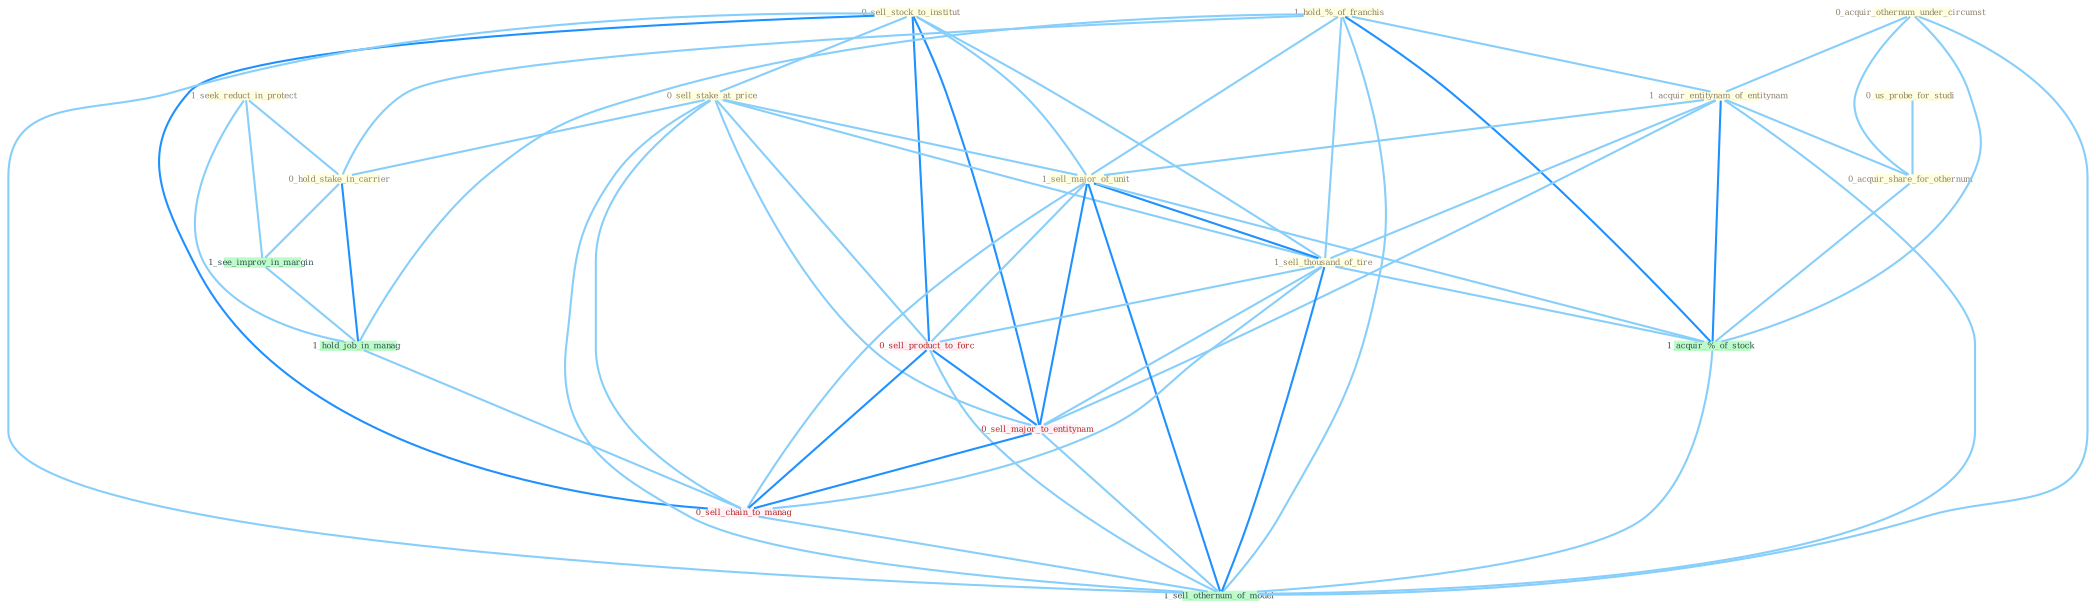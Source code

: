 Graph G{ 
    node
    [shape=polygon,style=filled,width=.5,height=.06,color="#BDFCC9",fixedsize=true,fontsize=4,
    fontcolor="#2f4f4f"];
    {node
    [color="#ffffe0", fontcolor="#8b7d6b"] "0_sell_stock_to_institut " "0_sell_stake_at_price " "0_acquir_othernum_under_circumst " "1_hold_%_of_franchis " "1_acquir_entitynam_of_entitynam " "1_sell_major_of_unit " "1_sell_thousand_of_tire " "1_seek_reduct_in_protect " "0_us_probe_for_studi " "0_hold_stake_in_carrier " "0_acquir_share_for_othernum "}
{node [color="#fff0f5", fontcolor="#b22222"] "0_sell_product_to_forc " "0_sell_major_to_entitynam " "0_sell_chain_to_manag "}
edge [color="#B0E2FF"];

	"0_sell_stock_to_institut " -- "0_sell_stake_at_price " [w="1", color="#87cefa" ];
	"0_sell_stock_to_institut " -- "1_sell_major_of_unit " [w="1", color="#87cefa" ];
	"0_sell_stock_to_institut " -- "1_sell_thousand_of_tire " [w="1", color="#87cefa" ];
	"0_sell_stock_to_institut " -- "0_sell_product_to_forc " [w="2", color="#1e90ff" , len=0.8];
	"0_sell_stock_to_institut " -- "0_sell_major_to_entitynam " [w="2", color="#1e90ff" , len=0.8];
	"0_sell_stock_to_institut " -- "0_sell_chain_to_manag " [w="2", color="#1e90ff" , len=0.8];
	"0_sell_stock_to_institut " -- "1_sell_othernum_of_model " [w="1", color="#87cefa" ];
	"0_sell_stake_at_price " -- "1_sell_major_of_unit " [w="1", color="#87cefa" ];
	"0_sell_stake_at_price " -- "1_sell_thousand_of_tire " [w="1", color="#87cefa" ];
	"0_sell_stake_at_price " -- "0_hold_stake_in_carrier " [w="1", color="#87cefa" ];
	"0_sell_stake_at_price " -- "0_sell_product_to_forc " [w="1", color="#87cefa" ];
	"0_sell_stake_at_price " -- "0_sell_major_to_entitynam " [w="1", color="#87cefa" ];
	"0_sell_stake_at_price " -- "0_sell_chain_to_manag " [w="1", color="#87cefa" ];
	"0_sell_stake_at_price " -- "1_sell_othernum_of_model " [w="1", color="#87cefa" ];
	"0_acquir_othernum_under_circumst " -- "1_acquir_entitynam_of_entitynam " [w="1", color="#87cefa" ];
	"0_acquir_othernum_under_circumst " -- "0_acquir_share_for_othernum " [w="1", color="#87cefa" ];
	"0_acquir_othernum_under_circumst " -- "1_acquir_%_of_stock " [w="1", color="#87cefa" ];
	"0_acquir_othernum_under_circumst " -- "1_sell_othernum_of_model " [w="1", color="#87cefa" ];
	"1_hold_%_of_franchis " -- "1_acquir_entitynam_of_entitynam " [w="1", color="#87cefa" ];
	"1_hold_%_of_franchis " -- "1_sell_major_of_unit " [w="1", color="#87cefa" ];
	"1_hold_%_of_franchis " -- "1_sell_thousand_of_tire " [w="1", color="#87cefa" ];
	"1_hold_%_of_franchis " -- "0_hold_stake_in_carrier " [w="1", color="#87cefa" ];
	"1_hold_%_of_franchis " -- "1_acquir_%_of_stock " [w="2", color="#1e90ff" , len=0.8];
	"1_hold_%_of_franchis " -- "1_hold_job_in_manag " [w="1", color="#87cefa" ];
	"1_hold_%_of_franchis " -- "1_sell_othernum_of_model " [w="1", color="#87cefa" ];
	"1_acquir_entitynam_of_entitynam " -- "1_sell_major_of_unit " [w="1", color="#87cefa" ];
	"1_acquir_entitynam_of_entitynam " -- "1_sell_thousand_of_tire " [w="1", color="#87cefa" ];
	"1_acquir_entitynam_of_entitynam " -- "0_acquir_share_for_othernum " [w="1", color="#87cefa" ];
	"1_acquir_entitynam_of_entitynam " -- "1_acquir_%_of_stock " [w="2", color="#1e90ff" , len=0.8];
	"1_acquir_entitynam_of_entitynam " -- "0_sell_major_to_entitynam " [w="1", color="#87cefa" ];
	"1_acquir_entitynam_of_entitynam " -- "1_sell_othernum_of_model " [w="1", color="#87cefa" ];
	"1_sell_major_of_unit " -- "1_sell_thousand_of_tire " [w="2", color="#1e90ff" , len=0.8];
	"1_sell_major_of_unit " -- "1_acquir_%_of_stock " [w="1", color="#87cefa" ];
	"1_sell_major_of_unit " -- "0_sell_product_to_forc " [w="1", color="#87cefa" ];
	"1_sell_major_of_unit " -- "0_sell_major_to_entitynam " [w="2", color="#1e90ff" , len=0.8];
	"1_sell_major_of_unit " -- "0_sell_chain_to_manag " [w="1", color="#87cefa" ];
	"1_sell_major_of_unit " -- "1_sell_othernum_of_model " [w="2", color="#1e90ff" , len=0.8];
	"1_sell_thousand_of_tire " -- "1_acquir_%_of_stock " [w="1", color="#87cefa" ];
	"1_sell_thousand_of_tire " -- "0_sell_product_to_forc " [w="1", color="#87cefa" ];
	"1_sell_thousand_of_tire " -- "0_sell_major_to_entitynam " [w="1", color="#87cefa" ];
	"1_sell_thousand_of_tire " -- "0_sell_chain_to_manag " [w="1", color="#87cefa" ];
	"1_sell_thousand_of_tire " -- "1_sell_othernum_of_model " [w="2", color="#1e90ff" , len=0.8];
	"1_seek_reduct_in_protect " -- "0_hold_stake_in_carrier " [w="1", color="#87cefa" ];
	"1_seek_reduct_in_protect " -- "1_see_improv_in_margin " [w="1", color="#87cefa" ];
	"1_seek_reduct_in_protect " -- "1_hold_job_in_manag " [w="1", color="#87cefa" ];
	"0_us_probe_for_studi " -- "0_acquir_share_for_othernum " [w="1", color="#87cefa" ];
	"0_hold_stake_in_carrier " -- "1_see_improv_in_margin " [w="1", color="#87cefa" ];
	"0_hold_stake_in_carrier " -- "1_hold_job_in_manag " [w="2", color="#1e90ff" , len=0.8];
	"0_acquir_share_for_othernum " -- "1_acquir_%_of_stock " [w="1", color="#87cefa" ];
	"1_see_improv_in_margin " -- "1_hold_job_in_manag " [w="1", color="#87cefa" ];
	"1_acquir_%_of_stock " -- "1_sell_othernum_of_model " [w="1", color="#87cefa" ];
	"1_hold_job_in_manag " -- "0_sell_chain_to_manag " [w="1", color="#87cefa" ];
	"0_sell_product_to_forc " -- "0_sell_major_to_entitynam " [w="2", color="#1e90ff" , len=0.8];
	"0_sell_product_to_forc " -- "0_sell_chain_to_manag " [w="2", color="#1e90ff" , len=0.8];
	"0_sell_product_to_forc " -- "1_sell_othernum_of_model " [w="1", color="#87cefa" ];
	"0_sell_major_to_entitynam " -- "0_sell_chain_to_manag " [w="2", color="#1e90ff" , len=0.8];
	"0_sell_major_to_entitynam " -- "1_sell_othernum_of_model " [w="1", color="#87cefa" ];
	"0_sell_chain_to_manag " -- "1_sell_othernum_of_model " [w="1", color="#87cefa" ];
}